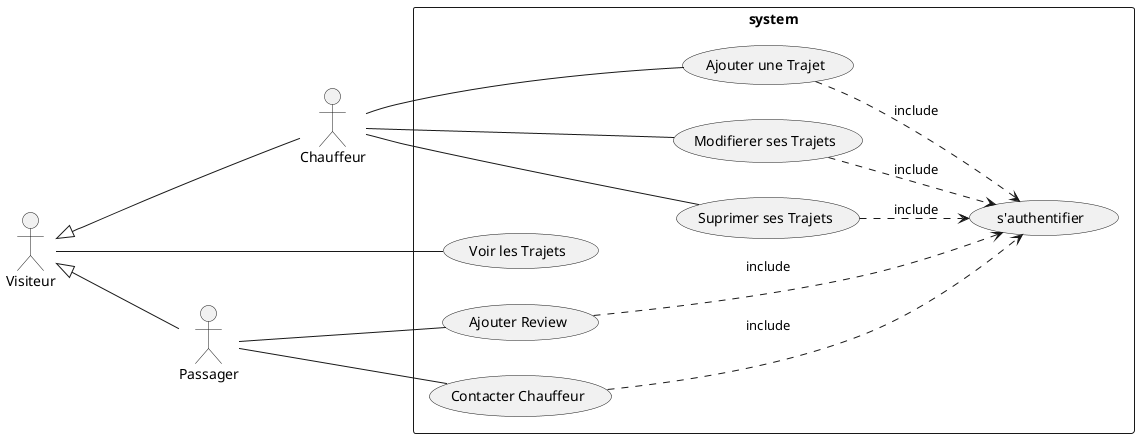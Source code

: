 @startuml useCase
left to right direction

actor "Visiteur" as fc0

actor "Chauffeur" as fc1
actor "Passager" as fc2


fc0 <|--- fc1
fc0 <|--- fc2






rectangle system {
    
    usecase "Voir les Trajets" as UC1

    usecase "Ajouter une Trajet" as MUC1
    usecase "Modifierer ses Trajets" as MUC2
    usecase "Suprimer ses Trajets" as MUC3

    usecase "Contacter Chauffeur" as NMUC1
    usecase "Ajouter Review" as NMUC2

    

    (MUC1) ..> (s'authentifier) : include
    (MUC2) ..> (s'authentifier) : include
    (MUC3) ..> (s'authentifier) : include

    (NMUC1) ...> (s'authentifier) : include
    (NMUC2) ...> (s'authentifier) : include
}


fc0 -left- UC1


fc1 -- MUC1
fc1 -- MUC2
fc1 --- MUC3

fc2 --- NMUC1
fc2 --- NMUC2


@enduml
